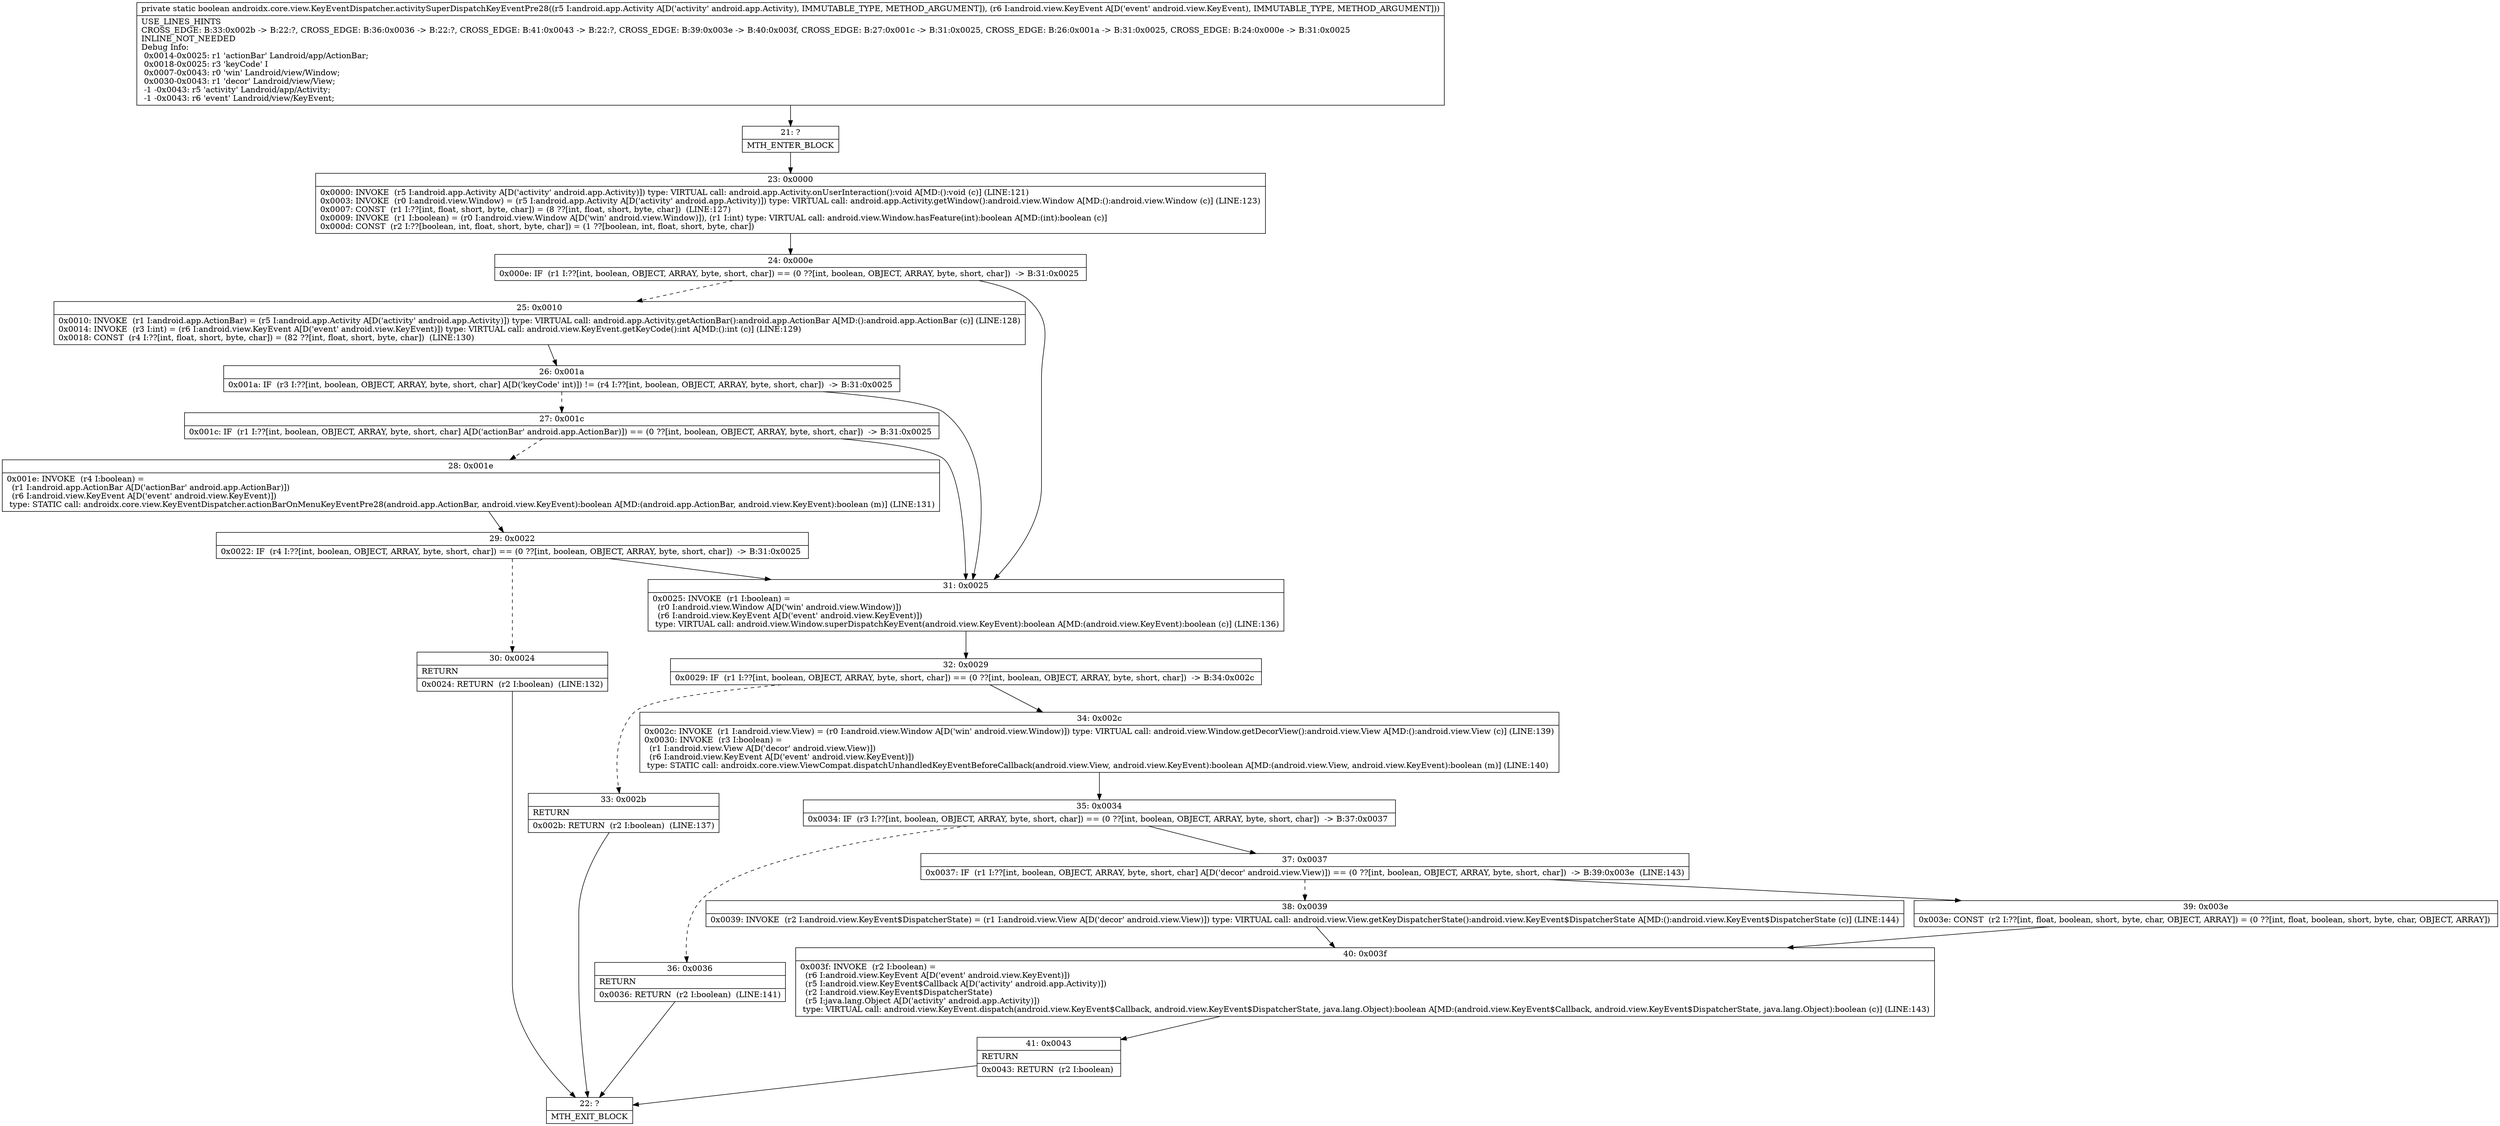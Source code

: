 digraph "CFG forandroidx.core.view.KeyEventDispatcher.activitySuperDispatchKeyEventPre28(Landroid\/app\/Activity;Landroid\/view\/KeyEvent;)Z" {
Node_21 [shape=record,label="{21\:\ ?|MTH_ENTER_BLOCK\l}"];
Node_23 [shape=record,label="{23\:\ 0x0000|0x0000: INVOKE  (r5 I:android.app.Activity A[D('activity' android.app.Activity)]) type: VIRTUAL call: android.app.Activity.onUserInteraction():void A[MD:():void (c)] (LINE:121)\l0x0003: INVOKE  (r0 I:android.view.Window) = (r5 I:android.app.Activity A[D('activity' android.app.Activity)]) type: VIRTUAL call: android.app.Activity.getWindow():android.view.Window A[MD:():android.view.Window (c)] (LINE:123)\l0x0007: CONST  (r1 I:??[int, float, short, byte, char]) = (8 ??[int, float, short, byte, char])  (LINE:127)\l0x0009: INVOKE  (r1 I:boolean) = (r0 I:android.view.Window A[D('win' android.view.Window)]), (r1 I:int) type: VIRTUAL call: android.view.Window.hasFeature(int):boolean A[MD:(int):boolean (c)]\l0x000d: CONST  (r2 I:??[boolean, int, float, short, byte, char]) = (1 ??[boolean, int, float, short, byte, char]) \l}"];
Node_24 [shape=record,label="{24\:\ 0x000e|0x000e: IF  (r1 I:??[int, boolean, OBJECT, ARRAY, byte, short, char]) == (0 ??[int, boolean, OBJECT, ARRAY, byte, short, char])  \-\> B:31:0x0025 \l}"];
Node_25 [shape=record,label="{25\:\ 0x0010|0x0010: INVOKE  (r1 I:android.app.ActionBar) = (r5 I:android.app.Activity A[D('activity' android.app.Activity)]) type: VIRTUAL call: android.app.Activity.getActionBar():android.app.ActionBar A[MD:():android.app.ActionBar (c)] (LINE:128)\l0x0014: INVOKE  (r3 I:int) = (r6 I:android.view.KeyEvent A[D('event' android.view.KeyEvent)]) type: VIRTUAL call: android.view.KeyEvent.getKeyCode():int A[MD:():int (c)] (LINE:129)\l0x0018: CONST  (r4 I:??[int, float, short, byte, char]) = (82 ??[int, float, short, byte, char])  (LINE:130)\l}"];
Node_26 [shape=record,label="{26\:\ 0x001a|0x001a: IF  (r3 I:??[int, boolean, OBJECT, ARRAY, byte, short, char] A[D('keyCode' int)]) != (r4 I:??[int, boolean, OBJECT, ARRAY, byte, short, char])  \-\> B:31:0x0025 \l}"];
Node_27 [shape=record,label="{27\:\ 0x001c|0x001c: IF  (r1 I:??[int, boolean, OBJECT, ARRAY, byte, short, char] A[D('actionBar' android.app.ActionBar)]) == (0 ??[int, boolean, OBJECT, ARRAY, byte, short, char])  \-\> B:31:0x0025 \l}"];
Node_28 [shape=record,label="{28\:\ 0x001e|0x001e: INVOKE  (r4 I:boolean) = \l  (r1 I:android.app.ActionBar A[D('actionBar' android.app.ActionBar)])\l  (r6 I:android.view.KeyEvent A[D('event' android.view.KeyEvent)])\l type: STATIC call: androidx.core.view.KeyEventDispatcher.actionBarOnMenuKeyEventPre28(android.app.ActionBar, android.view.KeyEvent):boolean A[MD:(android.app.ActionBar, android.view.KeyEvent):boolean (m)] (LINE:131)\l}"];
Node_29 [shape=record,label="{29\:\ 0x0022|0x0022: IF  (r4 I:??[int, boolean, OBJECT, ARRAY, byte, short, char]) == (0 ??[int, boolean, OBJECT, ARRAY, byte, short, char])  \-\> B:31:0x0025 \l}"];
Node_30 [shape=record,label="{30\:\ 0x0024|RETURN\l|0x0024: RETURN  (r2 I:boolean)  (LINE:132)\l}"];
Node_22 [shape=record,label="{22\:\ ?|MTH_EXIT_BLOCK\l}"];
Node_31 [shape=record,label="{31\:\ 0x0025|0x0025: INVOKE  (r1 I:boolean) = \l  (r0 I:android.view.Window A[D('win' android.view.Window)])\l  (r6 I:android.view.KeyEvent A[D('event' android.view.KeyEvent)])\l type: VIRTUAL call: android.view.Window.superDispatchKeyEvent(android.view.KeyEvent):boolean A[MD:(android.view.KeyEvent):boolean (c)] (LINE:136)\l}"];
Node_32 [shape=record,label="{32\:\ 0x0029|0x0029: IF  (r1 I:??[int, boolean, OBJECT, ARRAY, byte, short, char]) == (0 ??[int, boolean, OBJECT, ARRAY, byte, short, char])  \-\> B:34:0x002c \l}"];
Node_33 [shape=record,label="{33\:\ 0x002b|RETURN\l|0x002b: RETURN  (r2 I:boolean)  (LINE:137)\l}"];
Node_34 [shape=record,label="{34\:\ 0x002c|0x002c: INVOKE  (r1 I:android.view.View) = (r0 I:android.view.Window A[D('win' android.view.Window)]) type: VIRTUAL call: android.view.Window.getDecorView():android.view.View A[MD:():android.view.View (c)] (LINE:139)\l0x0030: INVOKE  (r3 I:boolean) = \l  (r1 I:android.view.View A[D('decor' android.view.View)])\l  (r6 I:android.view.KeyEvent A[D('event' android.view.KeyEvent)])\l type: STATIC call: androidx.core.view.ViewCompat.dispatchUnhandledKeyEventBeforeCallback(android.view.View, android.view.KeyEvent):boolean A[MD:(android.view.View, android.view.KeyEvent):boolean (m)] (LINE:140)\l}"];
Node_35 [shape=record,label="{35\:\ 0x0034|0x0034: IF  (r3 I:??[int, boolean, OBJECT, ARRAY, byte, short, char]) == (0 ??[int, boolean, OBJECT, ARRAY, byte, short, char])  \-\> B:37:0x0037 \l}"];
Node_36 [shape=record,label="{36\:\ 0x0036|RETURN\l|0x0036: RETURN  (r2 I:boolean)  (LINE:141)\l}"];
Node_37 [shape=record,label="{37\:\ 0x0037|0x0037: IF  (r1 I:??[int, boolean, OBJECT, ARRAY, byte, short, char] A[D('decor' android.view.View)]) == (0 ??[int, boolean, OBJECT, ARRAY, byte, short, char])  \-\> B:39:0x003e  (LINE:143)\l}"];
Node_38 [shape=record,label="{38\:\ 0x0039|0x0039: INVOKE  (r2 I:android.view.KeyEvent$DispatcherState) = (r1 I:android.view.View A[D('decor' android.view.View)]) type: VIRTUAL call: android.view.View.getKeyDispatcherState():android.view.KeyEvent$DispatcherState A[MD:():android.view.KeyEvent$DispatcherState (c)] (LINE:144)\l}"];
Node_40 [shape=record,label="{40\:\ 0x003f|0x003f: INVOKE  (r2 I:boolean) = \l  (r6 I:android.view.KeyEvent A[D('event' android.view.KeyEvent)])\l  (r5 I:android.view.KeyEvent$Callback A[D('activity' android.app.Activity)])\l  (r2 I:android.view.KeyEvent$DispatcherState)\l  (r5 I:java.lang.Object A[D('activity' android.app.Activity)])\l type: VIRTUAL call: android.view.KeyEvent.dispatch(android.view.KeyEvent$Callback, android.view.KeyEvent$DispatcherState, java.lang.Object):boolean A[MD:(android.view.KeyEvent$Callback, android.view.KeyEvent$DispatcherState, java.lang.Object):boolean (c)] (LINE:143)\l}"];
Node_41 [shape=record,label="{41\:\ 0x0043|RETURN\l|0x0043: RETURN  (r2 I:boolean) \l}"];
Node_39 [shape=record,label="{39\:\ 0x003e|0x003e: CONST  (r2 I:??[int, float, boolean, short, byte, char, OBJECT, ARRAY]) = (0 ??[int, float, boolean, short, byte, char, OBJECT, ARRAY]) \l}"];
MethodNode[shape=record,label="{private static boolean androidx.core.view.KeyEventDispatcher.activitySuperDispatchKeyEventPre28((r5 I:android.app.Activity A[D('activity' android.app.Activity), IMMUTABLE_TYPE, METHOD_ARGUMENT]), (r6 I:android.view.KeyEvent A[D('event' android.view.KeyEvent), IMMUTABLE_TYPE, METHOD_ARGUMENT]))  | USE_LINES_HINTS\lCROSS_EDGE: B:33:0x002b \-\> B:22:?, CROSS_EDGE: B:36:0x0036 \-\> B:22:?, CROSS_EDGE: B:41:0x0043 \-\> B:22:?, CROSS_EDGE: B:39:0x003e \-\> B:40:0x003f, CROSS_EDGE: B:27:0x001c \-\> B:31:0x0025, CROSS_EDGE: B:26:0x001a \-\> B:31:0x0025, CROSS_EDGE: B:24:0x000e \-\> B:31:0x0025\lINLINE_NOT_NEEDED\lDebug Info:\l  0x0014\-0x0025: r1 'actionBar' Landroid\/app\/ActionBar;\l  0x0018\-0x0025: r3 'keyCode' I\l  0x0007\-0x0043: r0 'win' Landroid\/view\/Window;\l  0x0030\-0x0043: r1 'decor' Landroid\/view\/View;\l  \-1 \-0x0043: r5 'activity' Landroid\/app\/Activity;\l  \-1 \-0x0043: r6 'event' Landroid\/view\/KeyEvent;\l}"];
MethodNode -> Node_21;Node_21 -> Node_23;
Node_23 -> Node_24;
Node_24 -> Node_25[style=dashed];
Node_24 -> Node_31;
Node_25 -> Node_26;
Node_26 -> Node_27[style=dashed];
Node_26 -> Node_31;
Node_27 -> Node_28[style=dashed];
Node_27 -> Node_31;
Node_28 -> Node_29;
Node_29 -> Node_30[style=dashed];
Node_29 -> Node_31;
Node_30 -> Node_22;
Node_31 -> Node_32;
Node_32 -> Node_33[style=dashed];
Node_32 -> Node_34;
Node_33 -> Node_22;
Node_34 -> Node_35;
Node_35 -> Node_36[style=dashed];
Node_35 -> Node_37;
Node_36 -> Node_22;
Node_37 -> Node_38[style=dashed];
Node_37 -> Node_39;
Node_38 -> Node_40;
Node_40 -> Node_41;
Node_41 -> Node_22;
Node_39 -> Node_40;
}

